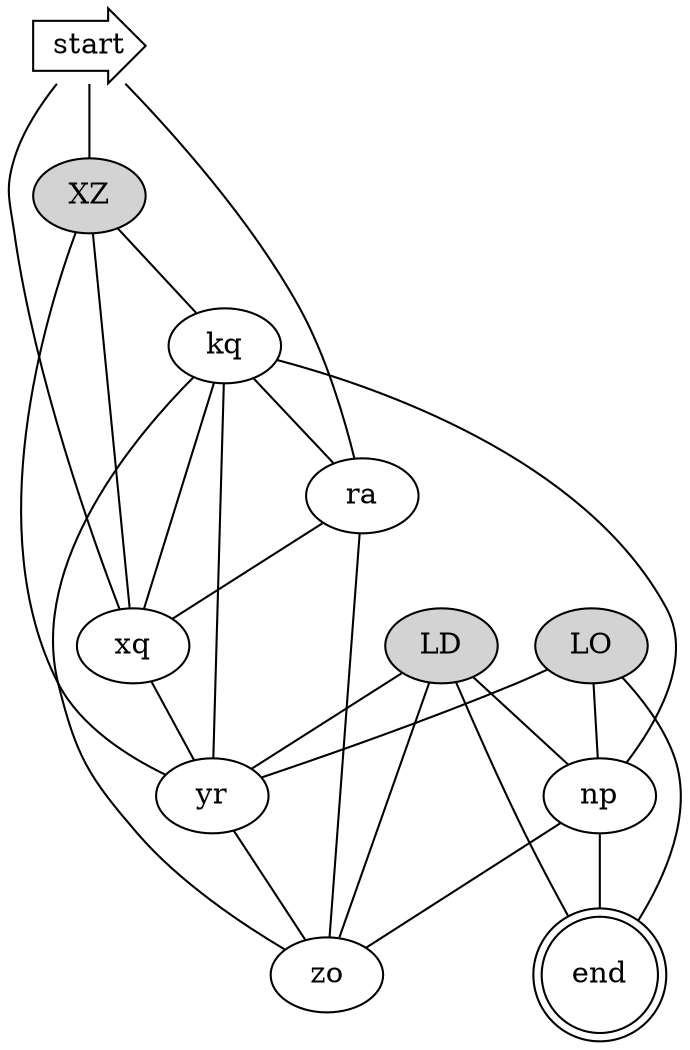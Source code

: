 graph caves {
start -- XZ
start -- ra
start -- xq
LD -- np
LD -- yr
LD -- zo
LD -- end
LO -- np
LO -- yr
LO -- end
XZ -- kq
XZ -- xq
XZ -- yr
kq -- np
kq -- ra
kq -- xq
kq -- yr
kq -- zo
np -- zo
np -- end
ra -- xq
ra -- zo
xq -- yr
yr -- zo
LD [style=filled]
LO [style=filled]
XZ [style=filled]
start [shape=rarrow]
end [shape=doublecircle]
}
